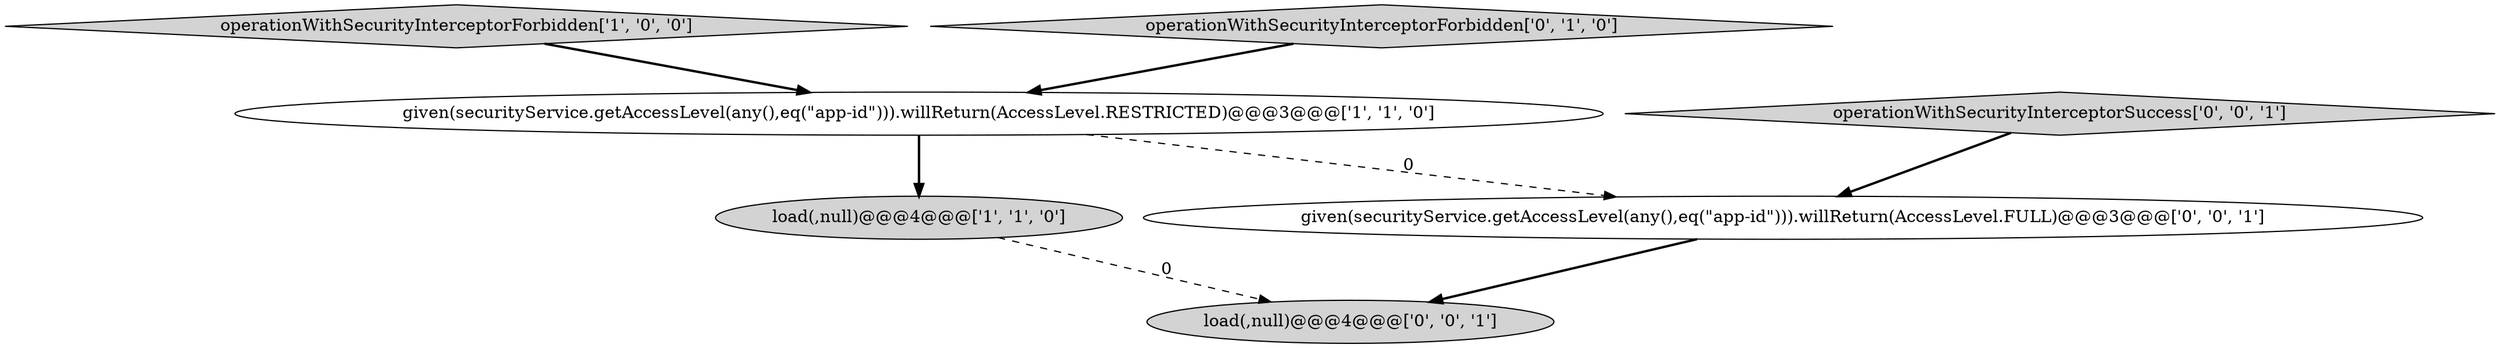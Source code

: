 digraph {
5 [style = filled, label = "given(securityService.getAccessLevel(any(),eq(\"app-id\"))).willReturn(AccessLevel.FULL)@@@3@@@['0', '0', '1']", fillcolor = white, shape = ellipse image = "AAA0AAABBB3BBB"];
0 [style = filled, label = "operationWithSecurityInterceptorForbidden['1', '0', '0']", fillcolor = lightgray, shape = diamond image = "AAA0AAABBB1BBB"];
4 [style = filled, label = "load(,null)@@@4@@@['0', '0', '1']", fillcolor = lightgray, shape = ellipse image = "AAA0AAABBB3BBB"];
6 [style = filled, label = "operationWithSecurityInterceptorSuccess['0', '0', '1']", fillcolor = lightgray, shape = diamond image = "AAA0AAABBB3BBB"];
3 [style = filled, label = "operationWithSecurityInterceptorForbidden['0', '1', '0']", fillcolor = lightgray, shape = diamond image = "AAA0AAABBB2BBB"];
1 [style = filled, label = "given(securityService.getAccessLevel(any(),eq(\"app-id\"))).willReturn(AccessLevel.RESTRICTED)@@@3@@@['1', '1', '0']", fillcolor = white, shape = ellipse image = "AAA0AAABBB1BBB"];
2 [style = filled, label = "load(,null)@@@4@@@['1', '1', '0']", fillcolor = lightgray, shape = ellipse image = "AAA0AAABBB1BBB"];
6->5 [style = bold, label=""];
1->2 [style = bold, label=""];
1->5 [style = dashed, label="0"];
3->1 [style = bold, label=""];
0->1 [style = bold, label=""];
5->4 [style = bold, label=""];
2->4 [style = dashed, label="0"];
}
